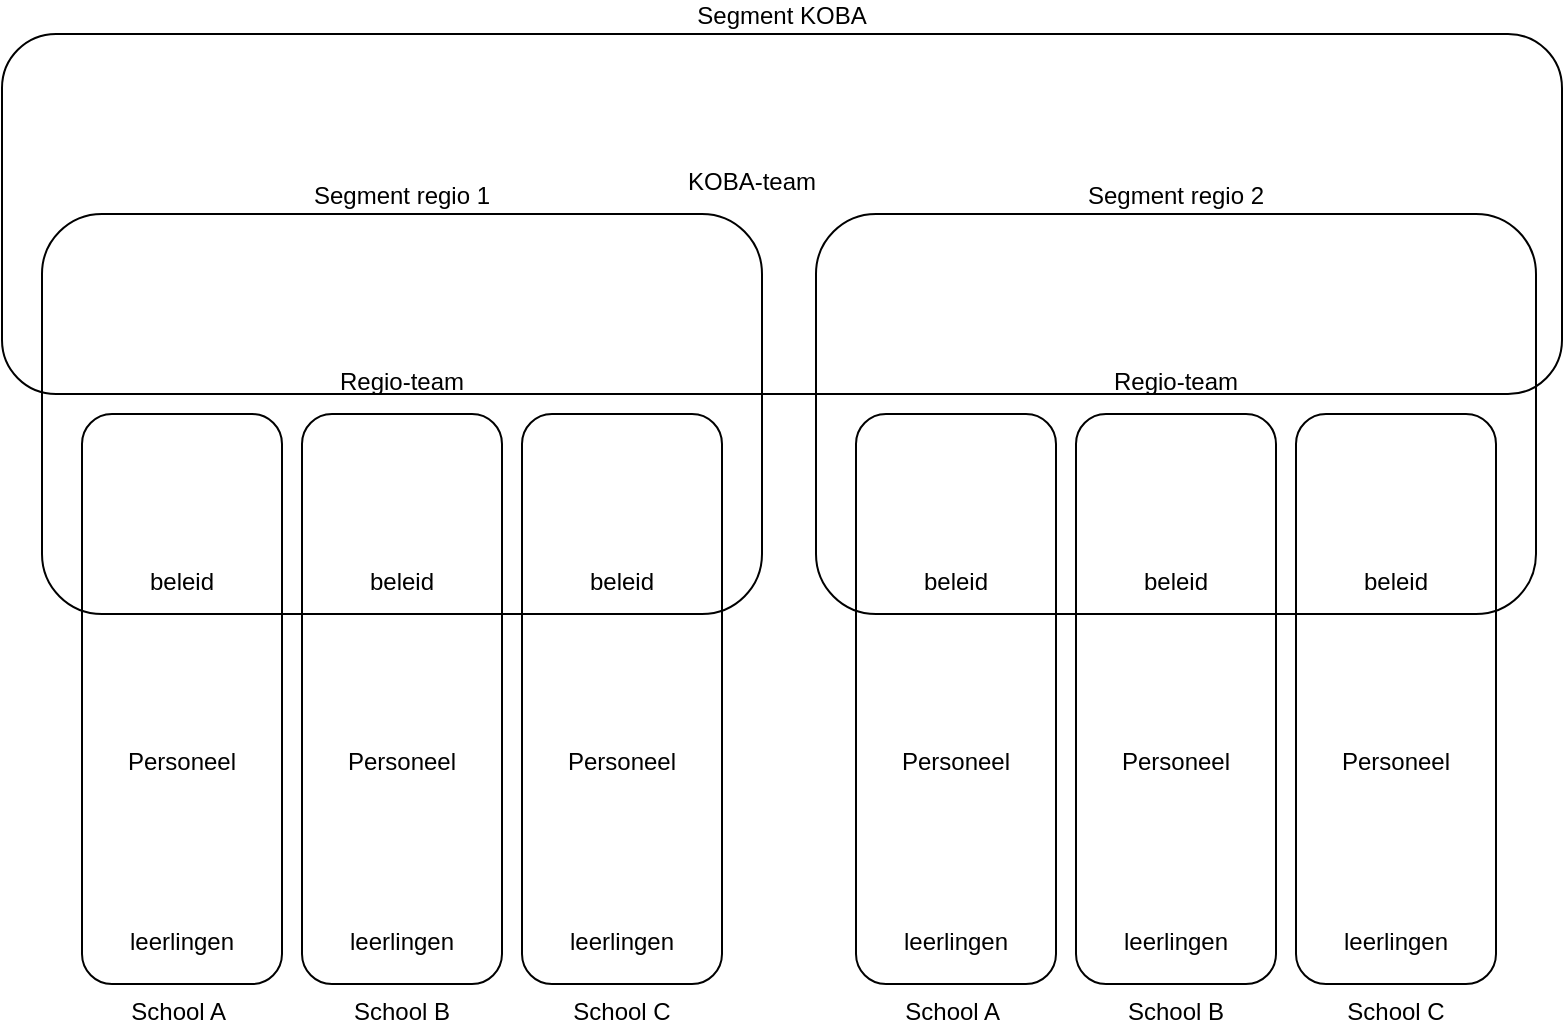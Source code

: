 <mxfile version="22.0.8" type="github">
  <diagram name="Pagina-1" id="d0BorDgT69ogsbsSQJ4K">
    <mxGraphModel dx="1221" dy="648" grid="1" gridSize="10" guides="1" tooltips="1" connect="1" arrows="1" fold="1" page="1" pageScale="1" pageWidth="1654" pageHeight="1169" math="0" shadow="0">
      <root>
        <mxCell id="0" />
        <mxCell id="1" parent="0" />
        <mxCell id="ulRnp09Q39gZZT8fI7GO-1" value="School A&amp;nbsp;" style="rounded=1;whiteSpace=wrap;html=1;labelPosition=center;verticalLabelPosition=bottom;align=center;verticalAlign=top;" vertex="1" parent="1">
          <mxGeometry x="100" y="250" width="100" height="285" as="geometry" />
        </mxCell>
        <mxCell id="ulRnp09Q39gZZT8fI7GO-60" value="" style="group" vertex="1" connectable="0" parent="1">
          <mxGeometry x="230" y="250" width="50" height="230" as="geometry" />
        </mxCell>
        <mxCell id="ulRnp09Q39gZZT8fI7GO-2" value="Personeel" style="shape=image;verticalLabelPosition=bottom;labelBackgroundColor=default;verticalAlign=top;aspect=fixed;imageAspect=0;image=https://static.vecteezy.com/system/resources/thumbnails/006/877/567/small/work-character-solid-icon-illustration-office-workers-teachers-judges-police-artists-employees-free-vector.jpg;" vertex="1" parent="ulRnp09Q39gZZT8fI7GO-60">
          <mxGeometry y="90" width="50" height="50" as="geometry" />
        </mxCell>
        <mxCell id="ulRnp09Q39gZZT8fI7GO-5" value="leerlingen" style="shape=image;verticalLabelPosition=bottom;labelBackgroundColor=default;verticalAlign=top;aspect=fixed;imageAspect=0;image=https://static.vecteezy.com/system/resources/previews/020/274/235/non_2x/student-icon-for-your-website-design-logo-app-ui-free-vector.jpg;" vertex="1" parent="ulRnp09Q39gZZT8fI7GO-60">
          <mxGeometry y="180" width="50" height="50" as="geometry" />
        </mxCell>
        <mxCell id="ulRnp09Q39gZZT8fI7GO-6" value="beleid" style="shape=image;verticalLabelPosition=bottom;labelBackgroundColor=default;verticalAlign=top;aspect=fixed;imageAspect=0;image=https://static.vecteezy.com/system/resources/previews/024/478/644/original/meeting-table-icon-vector.jpg;" vertex="1" parent="ulRnp09Q39gZZT8fI7GO-60">
          <mxGeometry width="50" height="50" as="geometry" />
        </mxCell>
        <mxCell id="ulRnp09Q39gZZT8fI7GO-67" value="School B" style="rounded=1;whiteSpace=wrap;html=1;labelPosition=center;verticalLabelPosition=bottom;align=center;verticalAlign=top;" vertex="1" parent="1">
          <mxGeometry x="210" y="250" width="100" height="285" as="geometry" />
        </mxCell>
        <mxCell id="ulRnp09Q39gZZT8fI7GO-68" value="" style="group" vertex="1" connectable="0" parent="1">
          <mxGeometry x="125" y="270" width="50" height="230" as="geometry" />
        </mxCell>
        <mxCell id="ulRnp09Q39gZZT8fI7GO-69" value="Personeel" style="shape=image;verticalLabelPosition=bottom;labelBackgroundColor=default;verticalAlign=top;aspect=fixed;imageAspect=0;image=https://static.vecteezy.com/system/resources/thumbnails/006/877/567/small/work-character-solid-icon-illustration-office-workers-teachers-judges-police-artists-employees-free-vector.jpg;" vertex="1" parent="ulRnp09Q39gZZT8fI7GO-68">
          <mxGeometry y="90" width="50" height="50" as="geometry" />
        </mxCell>
        <mxCell id="ulRnp09Q39gZZT8fI7GO-70" value="leerlingen" style="shape=image;verticalLabelPosition=bottom;labelBackgroundColor=default;verticalAlign=top;aspect=fixed;imageAspect=0;image=https://static.vecteezy.com/system/resources/previews/020/274/235/non_2x/student-icon-for-your-website-design-logo-app-ui-free-vector.jpg;" vertex="1" parent="ulRnp09Q39gZZT8fI7GO-68">
          <mxGeometry y="180" width="50" height="50" as="geometry" />
        </mxCell>
        <mxCell id="ulRnp09Q39gZZT8fI7GO-71" value="beleid" style="shape=image;verticalLabelPosition=bottom;labelBackgroundColor=default;verticalAlign=top;aspect=fixed;imageAspect=0;image=https://static.vecteezy.com/system/resources/previews/024/478/644/original/meeting-table-icon-vector.jpg;" vertex="1" parent="ulRnp09Q39gZZT8fI7GO-68">
          <mxGeometry width="50" height="50" as="geometry" />
        </mxCell>
        <mxCell id="ulRnp09Q39gZZT8fI7GO-73" value="" style="group" vertex="1" connectable="0" parent="1">
          <mxGeometry x="235" y="270" width="50" height="230" as="geometry" />
        </mxCell>
        <mxCell id="ulRnp09Q39gZZT8fI7GO-74" value="Personeel" style="shape=image;verticalLabelPosition=bottom;labelBackgroundColor=default;verticalAlign=top;aspect=fixed;imageAspect=0;image=https://static.vecteezy.com/system/resources/thumbnails/006/877/567/small/work-character-solid-icon-illustration-office-workers-teachers-judges-police-artists-employees-free-vector.jpg;" vertex="1" parent="ulRnp09Q39gZZT8fI7GO-73">
          <mxGeometry y="90" width="50" height="50" as="geometry" />
        </mxCell>
        <mxCell id="ulRnp09Q39gZZT8fI7GO-75" value="leerlingen" style="shape=image;verticalLabelPosition=bottom;labelBackgroundColor=default;verticalAlign=top;aspect=fixed;imageAspect=0;image=https://static.vecteezy.com/system/resources/previews/020/274/235/non_2x/student-icon-for-your-website-design-logo-app-ui-free-vector.jpg;" vertex="1" parent="ulRnp09Q39gZZT8fI7GO-73">
          <mxGeometry y="180" width="50" height="50" as="geometry" />
        </mxCell>
        <mxCell id="ulRnp09Q39gZZT8fI7GO-76" value="beleid" style="shape=image;verticalLabelPosition=bottom;labelBackgroundColor=default;verticalAlign=top;aspect=fixed;imageAspect=0;image=https://static.vecteezy.com/system/resources/previews/024/478/644/original/meeting-table-icon-vector.jpg;" vertex="1" parent="ulRnp09Q39gZZT8fI7GO-73">
          <mxGeometry width="50" height="50" as="geometry" />
        </mxCell>
        <mxCell id="ulRnp09Q39gZZT8fI7GO-77" value="School C" style="rounded=1;whiteSpace=wrap;html=1;labelPosition=center;verticalLabelPosition=bottom;align=center;verticalAlign=top;" vertex="1" parent="1">
          <mxGeometry x="320" y="250" width="100" height="285" as="geometry" />
        </mxCell>
        <mxCell id="ulRnp09Q39gZZT8fI7GO-78" value="" style="group" vertex="1" connectable="0" parent="1">
          <mxGeometry x="345" y="270" width="50" height="230" as="geometry" />
        </mxCell>
        <mxCell id="ulRnp09Q39gZZT8fI7GO-79" value="Personeel" style="shape=image;verticalLabelPosition=bottom;labelBackgroundColor=default;verticalAlign=top;aspect=fixed;imageAspect=0;image=https://static.vecteezy.com/system/resources/thumbnails/006/877/567/small/work-character-solid-icon-illustration-office-workers-teachers-judges-police-artists-employees-free-vector.jpg;" vertex="1" parent="ulRnp09Q39gZZT8fI7GO-78">
          <mxGeometry y="90" width="50" height="50" as="geometry" />
        </mxCell>
        <mxCell id="ulRnp09Q39gZZT8fI7GO-80" value="leerlingen" style="shape=image;verticalLabelPosition=bottom;labelBackgroundColor=default;verticalAlign=top;aspect=fixed;imageAspect=0;image=https://static.vecteezy.com/system/resources/previews/020/274/235/non_2x/student-icon-for-your-website-design-logo-app-ui-free-vector.jpg;" vertex="1" parent="ulRnp09Q39gZZT8fI7GO-78">
          <mxGeometry y="180" width="50" height="50" as="geometry" />
        </mxCell>
        <mxCell id="ulRnp09Q39gZZT8fI7GO-81" value="beleid" style="shape=image;verticalLabelPosition=bottom;labelBackgroundColor=default;verticalAlign=top;aspect=fixed;imageAspect=0;image=https://static.vecteezy.com/system/resources/previews/024/478/644/original/meeting-table-icon-vector.jpg;" vertex="1" parent="ulRnp09Q39gZZT8fI7GO-78">
          <mxGeometry width="50" height="50" as="geometry" />
        </mxCell>
        <mxCell id="ulRnp09Q39gZZT8fI7GO-16" value="Segment regio 1" style="rounded=1;whiteSpace=wrap;html=1;fillColor=none;labelPosition=center;verticalLabelPosition=top;align=center;verticalAlign=bottom;" vertex="1" parent="1">
          <mxGeometry x="80" y="150" width="360" height="200" as="geometry" />
        </mxCell>
        <mxCell id="ulRnp09Q39gZZT8fI7GO-82" value="Regio-team" style="shape=image;verticalLabelPosition=bottom;labelBackgroundColor=default;verticalAlign=top;aspect=fixed;imageAspect=0;image=https://static.vecteezy.com/system/resources/previews/000/649/142/original/team-icon-symbol-sign-vector.jpg;" vertex="1" parent="1">
          <mxGeometry x="235" y="170" width="50" height="50" as="geometry" />
        </mxCell>
        <mxCell id="ulRnp09Q39gZZT8fI7GO-83" value="School A&amp;nbsp;" style="rounded=1;whiteSpace=wrap;html=1;labelPosition=center;verticalLabelPosition=bottom;align=center;verticalAlign=top;" vertex="1" parent="1">
          <mxGeometry x="487" y="250" width="100" height="285" as="geometry" />
        </mxCell>
        <mxCell id="ulRnp09Q39gZZT8fI7GO-84" value="" style="group" vertex="1" connectable="0" parent="1">
          <mxGeometry x="617" y="250" width="50" height="230" as="geometry" />
        </mxCell>
        <mxCell id="ulRnp09Q39gZZT8fI7GO-85" value="Personeel" style="shape=image;verticalLabelPosition=bottom;labelBackgroundColor=default;verticalAlign=top;aspect=fixed;imageAspect=0;image=https://static.vecteezy.com/system/resources/thumbnails/006/877/567/small/work-character-solid-icon-illustration-office-workers-teachers-judges-police-artists-employees-free-vector.jpg;" vertex="1" parent="ulRnp09Q39gZZT8fI7GO-84">
          <mxGeometry y="90" width="50" height="50" as="geometry" />
        </mxCell>
        <mxCell id="ulRnp09Q39gZZT8fI7GO-86" value="leerlingen" style="shape=image;verticalLabelPosition=bottom;labelBackgroundColor=default;verticalAlign=top;aspect=fixed;imageAspect=0;image=https://static.vecteezy.com/system/resources/previews/020/274/235/non_2x/student-icon-for-your-website-design-logo-app-ui-free-vector.jpg;" vertex="1" parent="ulRnp09Q39gZZT8fI7GO-84">
          <mxGeometry y="180" width="50" height="50" as="geometry" />
        </mxCell>
        <mxCell id="ulRnp09Q39gZZT8fI7GO-87" value="beleid" style="shape=image;verticalLabelPosition=bottom;labelBackgroundColor=default;verticalAlign=top;aspect=fixed;imageAspect=0;image=https://static.vecteezy.com/system/resources/previews/024/478/644/original/meeting-table-icon-vector.jpg;" vertex="1" parent="ulRnp09Q39gZZT8fI7GO-84">
          <mxGeometry width="50" height="50" as="geometry" />
        </mxCell>
        <mxCell id="ulRnp09Q39gZZT8fI7GO-88" value="School B" style="rounded=1;whiteSpace=wrap;html=1;labelPosition=center;verticalLabelPosition=bottom;align=center;verticalAlign=top;" vertex="1" parent="1">
          <mxGeometry x="597" y="250" width="100" height="285" as="geometry" />
        </mxCell>
        <mxCell id="ulRnp09Q39gZZT8fI7GO-89" value="" style="group" vertex="1" connectable="0" parent="1">
          <mxGeometry x="512" y="270" width="50" height="230" as="geometry" />
        </mxCell>
        <mxCell id="ulRnp09Q39gZZT8fI7GO-90" value="Personeel" style="shape=image;verticalLabelPosition=bottom;labelBackgroundColor=default;verticalAlign=top;aspect=fixed;imageAspect=0;image=https://static.vecteezy.com/system/resources/thumbnails/006/877/567/small/work-character-solid-icon-illustration-office-workers-teachers-judges-police-artists-employees-free-vector.jpg;" vertex="1" parent="ulRnp09Q39gZZT8fI7GO-89">
          <mxGeometry y="90" width="50" height="50" as="geometry" />
        </mxCell>
        <mxCell id="ulRnp09Q39gZZT8fI7GO-91" value="leerlingen" style="shape=image;verticalLabelPosition=bottom;labelBackgroundColor=default;verticalAlign=top;aspect=fixed;imageAspect=0;image=https://static.vecteezy.com/system/resources/previews/020/274/235/non_2x/student-icon-for-your-website-design-logo-app-ui-free-vector.jpg;" vertex="1" parent="ulRnp09Q39gZZT8fI7GO-89">
          <mxGeometry y="180" width="50" height="50" as="geometry" />
        </mxCell>
        <mxCell id="ulRnp09Q39gZZT8fI7GO-92" value="beleid" style="shape=image;verticalLabelPosition=bottom;labelBackgroundColor=default;verticalAlign=top;aspect=fixed;imageAspect=0;image=https://static.vecteezy.com/system/resources/previews/024/478/644/original/meeting-table-icon-vector.jpg;" vertex="1" parent="ulRnp09Q39gZZT8fI7GO-89">
          <mxGeometry width="50" height="50" as="geometry" />
        </mxCell>
        <mxCell id="ulRnp09Q39gZZT8fI7GO-93" value="" style="group" vertex="1" connectable="0" parent="1">
          <mxGeometry x="622" y="270" width="50" height="230" as="geometry" />
        </mxCell>
        <mxCell id="ulRnp09Q39gZZT8fI7GO-94" value="Personeel" style="shape=image;verticalLabelPosition=bottom;labelBackgroundColor=default;verticalAlign=top;aspect=fixed;imageAspect=0;image=https://static.vecteezy.com/system/resources/thumbnails/006/877/567/small/work-character-solid-icon-illustration-office-workers-teachers-judges-police-artists-employees-free-vector.jpg;" vertex="1" parent="ulRnp09Q39gZZT8fI7GO-93">
          <mxGeometry y="90" width="50" height="50" as="geometry" />
        </mxCell>
        <mxCell id="ulRnp09Q39gZZT8fI7GO-95" value="leerlingen" style="shape=image;verticalLabelPosition=bottom;labelBackgroundColor=default;verticalAlign=top;aspect=fixed;imageAspect=0;image=https://static.vecteezy.com/system/resources/previews/020/274/235/non_2x/student-icon-for-your-website-design-logo-app-ui-free-vector.jpg;" vertex="1" parent="ulRnp09Q39gZZT8fI7GO-93">
          <mxGeometry y="180" width="50" height="50" as="geometry" />
        </mxCell>
        <mxCell id="ulRnp09Q39gZZT8fI7GO-96" value="beleid" style="shape=image;verticalLabelPosition=bottom;labelBackgroundColor=default;verticalAlign=top;aspect=fixed;imageAspect=0;image=https://static.vecteezy.com/system/resources/previews/024/478/644/original/meeting-table-icon-vector.jpg;" vertex="1" parent="ulRnp09Q39gZZT8fI7GO-93">
          <mxGeometry width="50" height="50" as="geometry" />
        </mxCell>
        <mxCell id="ulRnp09Q39gZZT8fI7GO-97" value="School C" style="rounded=1;whiteSpace=wrap;html=1;labelPosition=center;verticalLabelPosition=bottom;align=center;verticalAlign=top;" vertex="1" parent="1">
          <mxGeometry x="707" y="250" width="100" height="285" as="geometry" />
        </mxCell>
        <mxCell id="ulRnp09Q39gZZT8fI7GO-98" value="" style="group" vertex="1" connectable="0" parent="1">
          <mxGeometry x="732" y="270" width="50" height="230" as="geometry" />
        </mxCell>
        <mxCell id="ulRnp09Q39gZZT8fI7GO-99" value="Personeel" style="shape=image;verticalLabelPosition=bottom;labelBackgroundColor=default;verticalAlign=top;aspect=fixed;imageAspect=0;image=https://static.vecteezy.com/system/resources/thumbnails/006/877/567/small/work-character-solid-icon-illustration-office-workers-teachers-judges-police-artists-employees-free-vector.jpg;" vertex="1" parent="ulRnp09Q39gZZT8fI7GO-98">
          <mxGeometry y="90" width="50" height="50" as="geometry" />
        </mxCell>
        <mxCell id="ulRnp09Q39gZZT8fI7GO-100" value="leerlingen" style="shape=image;verticalLabelPosition=bottom;labelBackgroundColor=default;verticalAlign=top;aspect=fixed;imageAspect=0;image=https://static.vecteezy.com/system/resources/previews/020/274/235/non_2x/student-icon-for-your-website-design-logo-app-ui-free-vector.jpg;" vertex="1" parent="ulRnp09Q39gZZT8fI7GO-98">
          <mxGeometry y="180" width="50" height="50" as="geometry" />
        </mxCell>
        <mxCell id="ulRnp09Q39gZZT8fI7GO-101" value="beleid" style="shape=image;verticalLabelPosition=bottom;labelBackgroundColor=default;verticalAlign=top;aspect=fixed;imageAspect=0;image=https://static.vecteezy.com/system/resources/previews/024/478/644/original/meeting-table-icon-vector.jpg;" vertex="1" parent="ulRnp09Q39gZZT8fI7GO-98">
          <mxGeometry width="50" height="50" as="geometry" />
        </mxCell>
        <mxCell id="ulRnp09Q39gZZT8fI7GO-102" value="Segment regio 2" style="rounded=1;whiteSpace=wrap;html=1;fillColor=none;labelPosition=center;verticalLabelPosition=top;align=center;verticalAlign=bottom;" vertex="1" parent="1">
          <mxGeometry x="467" y="150" width="360" height="200" as="geometry" />
        </mxCell>
        <mxCell id="ulRnp09Q39gZZT8fI7GO-103" value="Regio-team" style="shape=image;verticalLabelPosition=bottom;labelBackgroundColor=default;verticalAlign=top;aspect=fixed;imageAspect=0;image=https://static.vecteezy.com/system/resources/previews/000/649/142/original/team-icon-symbol-sign-vector.jpg;" vertex="1" parent="1">
          <mxGeometry x="622" y="170" width="50" height="50" as="geometry" />
        </mxCell>
        <mxCell id="ulRnp09Q39gZZT8fI7GO-104" value="Segment KOBA" style="rounded=1;whiteSpace=wrap;html=1;labelPosition=center;verticalLabelPosition=top;align=center;verticalAlign=bottom;fillColor=none;" vertex="1" parent="1">
          <mxGeometry x="60" y="60" width="780" height="180" as="geometry" />
        </mxCell>
        <mxCell id="ulRnp09Q39gZZT8fI7GO-106" value="KOBA-team" style="shape=image;verticalLabelPosition=bottom;labelBackgroundColor=default;verticalAlign=top;aspect=fixed;imageAspect=0;image=https://static.vecteezy.com/system/resources/previews/000/649/142/original/team-icon-symbol-sign-vector.jpg;" vertex="1" parent="1">
          <mxGeometry x="410" y="70" width="50" height="50" as="geometry" />
        </mxCell>
      </root>
    </mxGraphModel>
  </diagram>
</mxfile>
